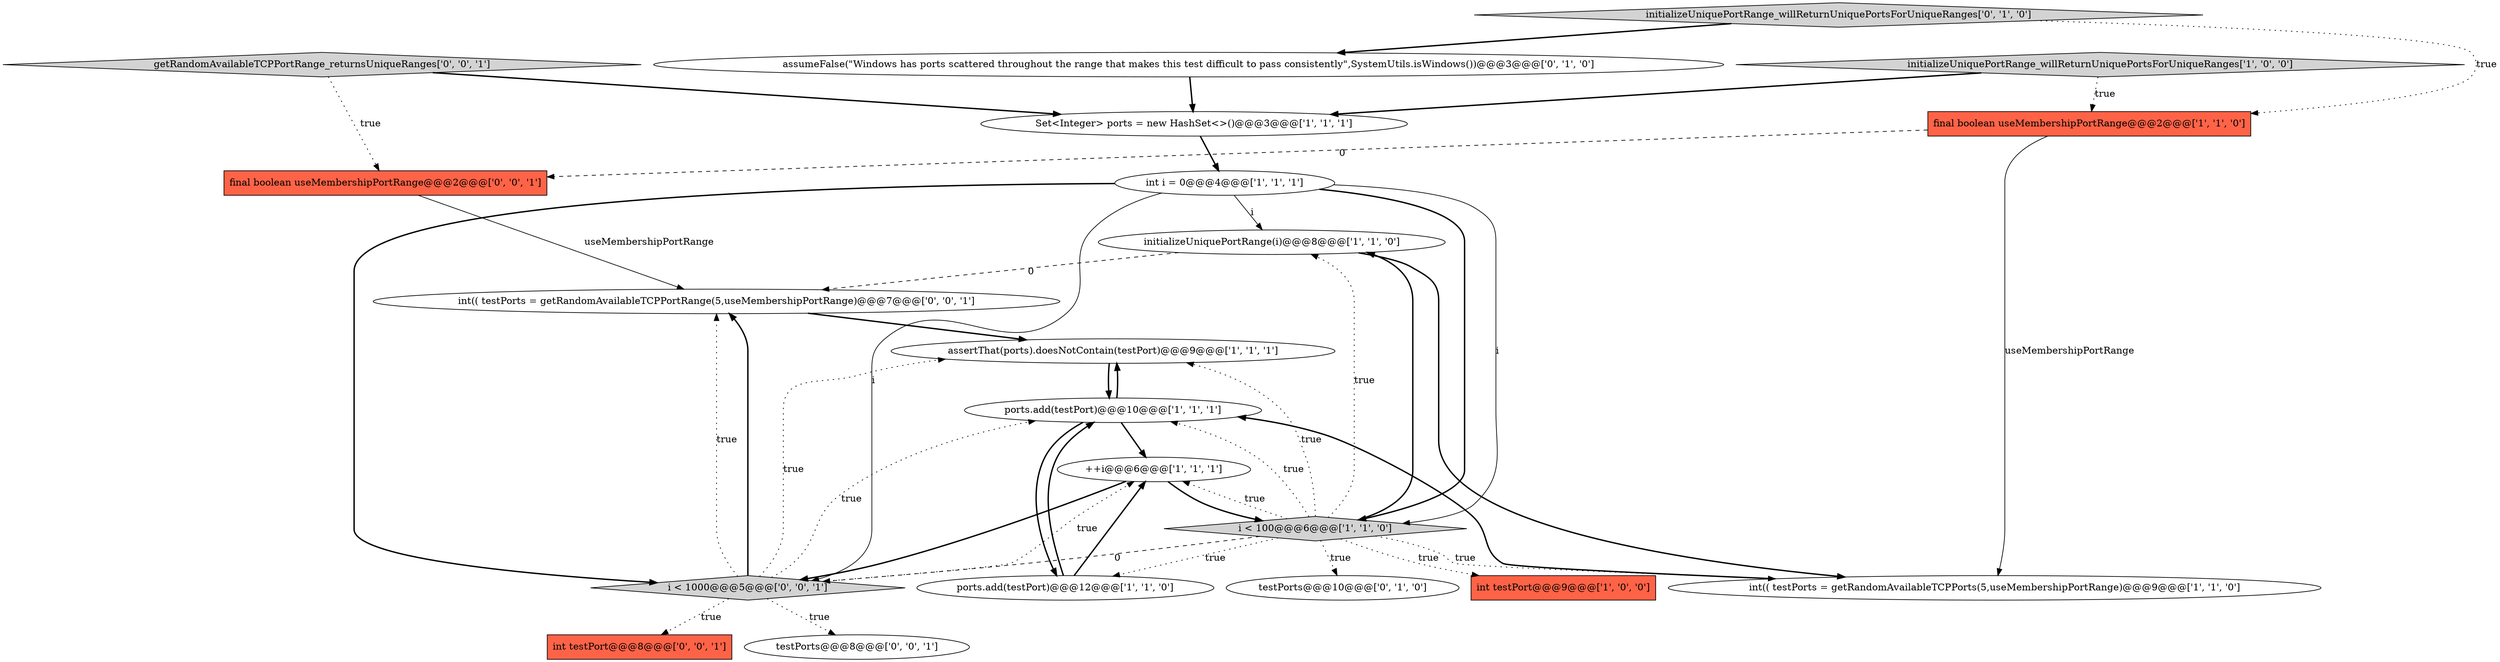 digraph {
0 [style = filled, label = "Set<Integer> ports = new HashSet<>()@@@3@@@['1', '1', '1']", fillcolor = white, shape = ellipse image = "AAA0AAABBB1BBB"];
20 [style = filled, label = "int testPort@@@8@@@['0', '0', '1']", fillcolor = tomato, shape = box image = "AAA0AAABBB3BBB"];
12 [style = filled, label = "initializeUniquePortRange_willReturnUniquePortsForUniqueRanges['0', '1', '0']", fillcolor = lightgray, shape = diamond image = "AAA0AAABBB2BBB"];
4 [style = filled, label = "++i@@@6@@@['1', '1', '1']", fillcolor = white, shape = ellipse image = "AAA0AAABBB1BBB"];
7 [style = filled, label = "initializeUniquePortRange_willReturnUniquePortsForUniqueRanges['1', '0', '0']", fillcolor = lightgray, shape = diamond image = "AAA0AAABBB1BBB"];
15 [style = filled, label = "getRandomAvailableTCPPortRange_returnsUniqueRanges['0', '0', '1']", fillcolor = lightgray, shape = diamond image = "AAA0AAABBB3BBB"];
8 [style = filled, label = "initializeUniquePortRange(i)@@@8@@@['1', '1', '0']", fillcolor = white, shape = ellipse image = "AAA0AAABBB1BBB"];
5 [style = filled, label = "final boolean useMembershipPortRange@@@2@@@['1', '1', '0']", fillcolor = tomato, shape = box image = "AAA0AAABBB1BBB"];
19 [style = filled, label = "testPorts@@@8@@@['0', '0', '1']", fillcolor = white, shape = ellipse image = "AAA0AAABBB3BBB"];
17 [style = filled, label = "final boolean useMembershipPortRange@@@2@@@['0', '0', '1']", fillcolor = tomato, shape = box image = "AAA0AAABBB3BBB"];
13 [style = filled, label = "testPorts@@@10@@@['0', '1', '0']", fillcolor = white, shape = ellipse image = "AAA0AAABBB2BBB"];
14 [style = filled, label = "assumeFalse(\"Windows has ports scattered throughout the range that makes this test difficult to pass consistently\",SystemUtils.isWindows())@@@3@@@['0', '1', '0']", fillcolor = white, shape = ellipse image = "AAA1AAABBB2BBB"];
18 [style = filled, label = "i < 1000@@@5@@@['0', '0', '1']", fillcolor = lightgray, shape = diamond image = "AAA0AAABBB3BBB"];
10 [style = filled, label = "assertThat(ports).doesNotContain(testPort)@@@9@@@['1', '1', '1']", fillcolor = white, shape = ellipse image = "AAA0AAABBB1BBB"];
16 [style = filled, label = "int(( testPorts = getRandomAvailableTCPPortRange(5,useMembershipPortRange)@@@7@@@['0', '0', '1']", fillcolor = white, shape = ellipse image = "AAA0AAABBB3BBB"];
1 [style = filled, label = "int testPort@@@9@@@['1', '0', '0']", fillcolor = tomato, shape = box image = "AAA0AAABBB1BBB"];
6 [style = filled, label = "ports.add(testPort)@@@12@@@['1', '1', '0']", fillcolor = white, shape = ellipse image = "AAA0AAABBB1BBB"];
2 [style = filled, label = "int i = 0@@@4@@@['1', '1', '1']", fillcolor = white, shape = ellipse image = "AAA0AAABBB1BBB"];
11 [style = filled, label = "ports.add(testPort)@@@10@@@['1', '1', '1']", fillcolor = white, shape = ellipse image = "AAA0AAABBB1BBB"];
9 [style = filled, label = "i < 100@@@6@@@['1', '1', '0']", fillcolor = lightgray, shape = diamond image = "AAA0AAABBB1BBB"];
3 [style = filled, label = "int(( testPorts = getRandomAvailableTCPPorts(5,useMembershipPortRange)@@@9@@@['1', '1', '0']", fillcolor = white, shape = ellipse image = "AAA0AAABBB1BBB"];
15->17 [style = dotted, label="true"];
9->18 [style = dashed, label="0"];
8->16 [style = dashed, label="0"];
9->8 [style = dotted, label="true"];
11->4 [style = bold, label=""];
18->20 [style = dotted, label="true"];
3->11 [style = bold, label=""];
6->4 [style = bold, label=""];
2->8 [style = solid, label="i"];
17->16 [style = solid, label="useMembershipPortRange"];
2->9 [style = solid, label="i"];
12->14 [style = bold, label=""];
6->11 [style = bold, label=""];
9->11 [style = dotted, label="true"];
9->13 [style = dotted, label="true"];
9->1 [style = dotted, label="true"];
14->0 [style = bold, label=""];
10->11 [style = bold, label=""];
11->6 [style = bold, label=""];
16->10 [style = bold, label=""];
9->6 [style = dotted, label="true"];
8->3 [style = bold, label=""];
9->10 [style = dotted, label="true"];
12->5 [style = dotted, label="true"];
5->3 [style = solid, label="useMembershipPortRange"];
7->5 [style = dotted, label="true"];
18->11 [style = dotted, label="true"];
18->16 [style = dotted, label="true"];
2->9 [style = bold, label=""];
15->0 [style = bold, label=""];
11->10 [style = bold, label=""];
2->18 [style = bold, label=""];
18->4 [style = dotted, label="true"];
4->9 [style = bold, label=""];
7->0 [style = bold, label=""];
9->4 [style = dotted, label="true"];
18->16 [style = bold, label=""];
18->19 [style = dotted, label="true"];
18->10 [style = dotted, label="true"];
2->18 [style = solid, label="i"];
9->3 [style = dotted, label="true"];
0->2 [style = bold, label=""];
9->8 [style = bold, label=""];
5->17 [style = dashed, label="0"];
4->18 [style = bold, label=""];
}
